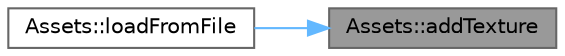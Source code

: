 digraph "Assets::addTexture"
{
 // LATEX_PDF_SIZE
  bgcolor="transparent";
  edge [fontname=Helvetica,fontsize=10,labelfontname=Helvetica,labelfontsize=10];
  node [fontname=Helvetica,fontsize=10,shape=box,height=0.2,width=0.4];
  rankdir="RL";
  Node1 [id="Node000001",label="Assets::addTexture",height=0.2,width=0.4,color="gray40", fillcolor="grey60", style="filled", fontcolor="black",tooltip="methods to add different types of assets to their respective assets's maps"];
  Node1 -> Node2 [id="edge2_Node000001_Node000002",dir="back",color="steelblue1",style="solid",tooltip=" "];
  Node2 [id="Node000002",label="Assets::loadFromFile",height=0.2,width=0.4,color="grey40", fillcolor="white", style="filled",URL="$class_assets.html#a0bc45e2fee19dfd8e7fd75599d232a30",tooltip="method to retrieve all the assets of the game and store them in their respective maps"];
}
